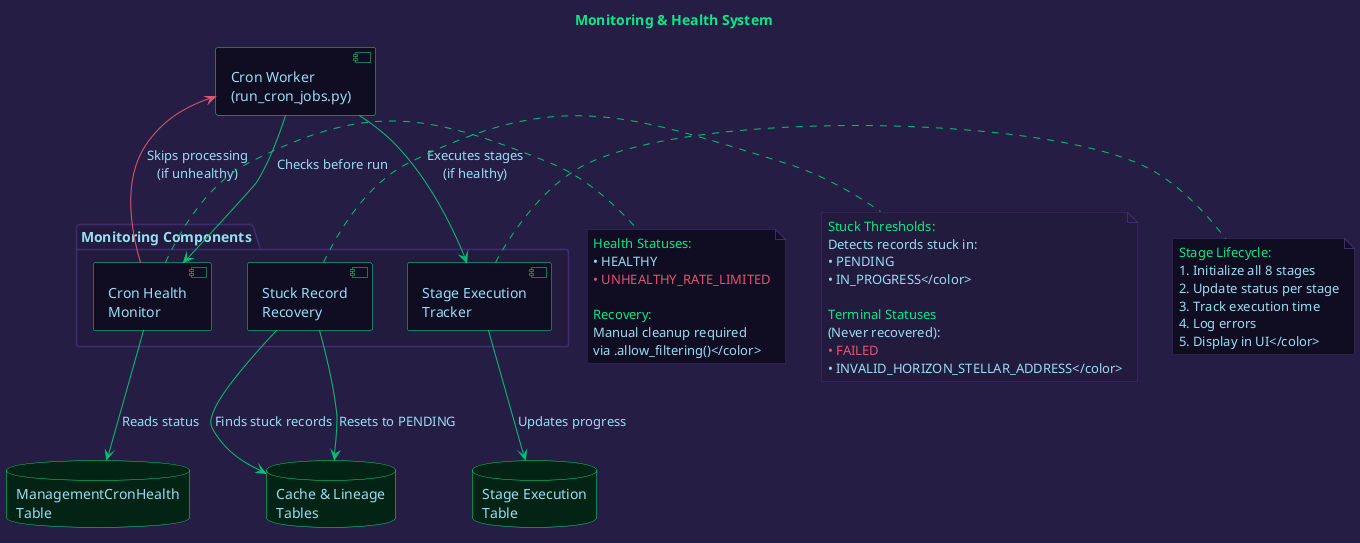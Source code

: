 @startuml Monitoring System

skinparam backgroundColor #261D45
skinparam defaultFontColor #96DDF2

skinparam component {
  BackgroundColor #100D23
  BorderColor #0BE784
  FontColor #96DDF2
  ArrowColor #01C176
}

skinparam database {
  BackgroundColor #032314
  BorderColor #0BE784
  FontColor #96DDF2
}

skinparam package {
  BackgroundColor #231B3D
  BorderColor #3f2c70
  FontColor #96DDF2
}

skinparam note {
  BackgroundColor #100D23
  BorderColor #3f2c70
  FontColor #96DDF2
}

title <color:#0BE784>Monitoring & Health System</color>

package "Monitoring Components" #231B3D {
  component "Cron Health\nMonitor" as CronHealth
  component "Stuck Record\nRecovery" as Recovery
  component "Stage Execution\nTracker" as StageTracker
}

component "Cron Worker\n(run_cron_jobs.py)" as CronWorker

database "ManagementCronHealth\nTable" as HealthDB
database "Stage Execution\nTable" as StageDB
database "Cache & Lineage\nTables" as DataDB

CronWorker -[#01C176]-> CronHealth : "Checks before run"
CronHealth -[#01C176]-> HealthDB : "Reads status"

CronWorker -[#01C176]-> StageTracker : "Executes stages\n(if healthy)"
StageTracker -[#01C176]-> StageDB : "Updates progress"

CronHealth -[#E5526F]-> CronWorker : "Skips processing\n(if unhealthy)"

Recovery -[#01C176]-> DataDB : "Finds stuck records"
Recovery -[#01C176]-> DataDB : "Resets to PENDING"

note right of CronHealth #100D23
  <color:#0BE784>Health Statuses:</color>
  <color:#96DDF2>• HEALTHY</color>
  <color:#E5526F>• UNHEALTHY_RATE_LIMITED</color>
  
  <color:#0BE784>Recovery:</color>
  <color:#96DDF2>Manual cleanup required
  via .allow_filtering()</color>
end note

note right of Recovery #231B3D
  <color:#0BE784>Stuck Thresholds:</color>
  <color:#96DDF2>Detects records stuck in:
  • PENDING
  • IN_PROGRESS</color>
  
  <color:#0BE784>Terminal Statuses</color>
  <color:#96DDF2>(Never recovered):</color>
  <color:#E5526F>• FAILED
  • INVALID_HORIZON_STELLAR_ADDRESS</color>
end note

note right of StageTracker #100D23
  <color:#0BE784>Stage Lifecycle:</color>
  <color:#96DDF2>1. Initialize all 8 stages
  2. Update status per stage
  3. Track execution time
  4. Log errors
  5. Display in UI</color>
end note

@enduml
